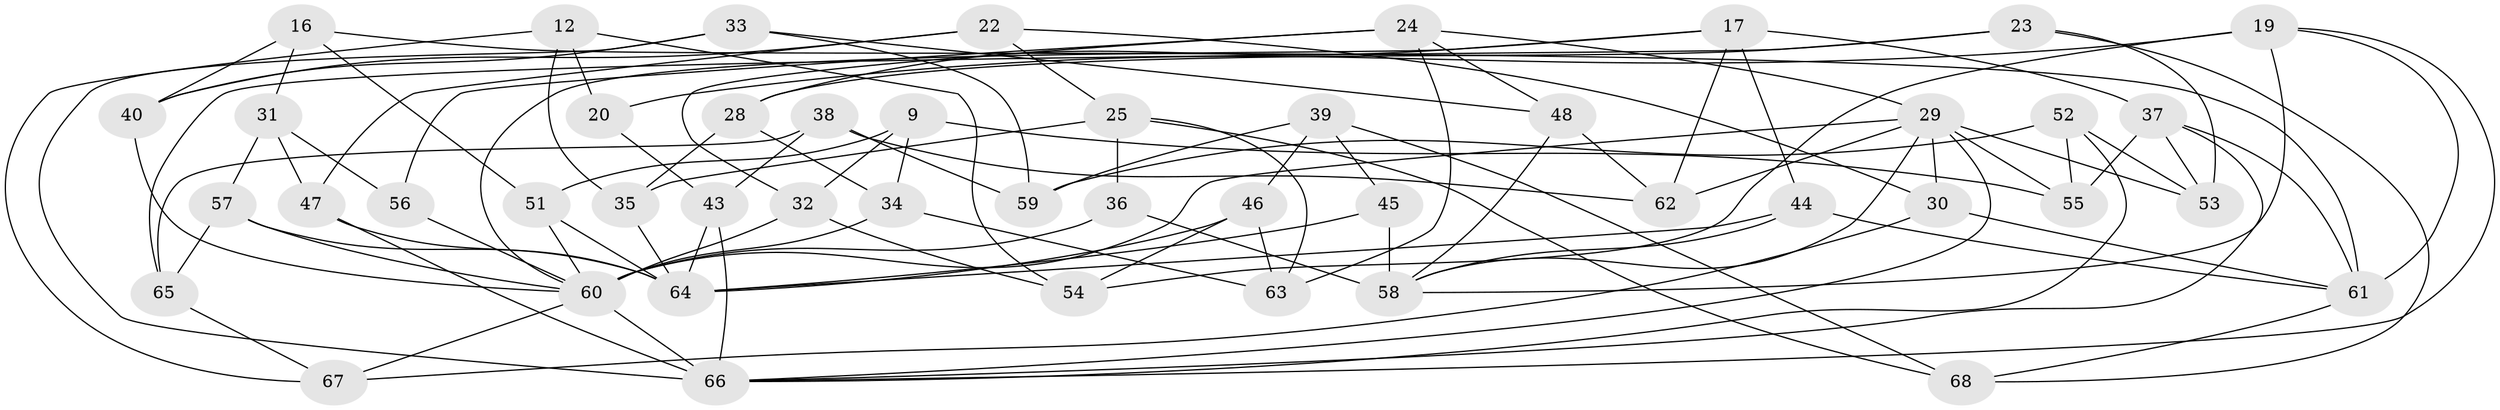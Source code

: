 // original degree distribution, {4: 1.0}
// Generated by graph-tools (version 1.1) at 2025/02/03/04/25 22:02:37]
// undirected, 47 vertices, 106 edges
graph export_dot {
graph [start="1"]
  node [color=gray90,style=filled];
  9;
  12;
  16;
  17 [super="+5"];
  19 [super="+10"];
  20;
  22;
  23;
  24 [super="+21"];
  25 [super="+3"];
  28;
  29 [super="+18"];
  30;
  31;
  32;
  33;
  34;
  35;
  36 [super="+13"];
  37 [super="+26"];
  38;
  39;
  40;
  43;
  44;
  45;
  46;
  47;
  48;
  51;
  52;
  53;
  54;
  55;
  56;
  57;
  58 [super="+27+14"];
  59;
  60 [super="+50+49"];
  61 [super="+8"];
  62;
  63;
  64 [super="+1+42"];
  65;
  66 [super="+41"];
  67;
  68;
  9 -- 32;
  9 -- 34;
  9 -- 55;
  9 -- 51;
  12 -- 54;
  12 -- 20;
  12 -- 35;
  12 -- 67;
  16 -- 40;
  16 -- 31;
  16 -- 61;
  16 -- 51;
  17 -- 62;
  17 -- 28;
  17 -- 37 [weight=2];
  17 -- 44;
  17 -- 60;
  19 -- 20 [weight=2];
  19 -- 61;
  19 -- 54;
  19 -- 58;
  19 -- 66;
  20 -- 43;
  22 -- 30;
  22 -- 40;
  22 -- 25;
  22 -- 47;
  23 -- 53;
  23 -- 28;
  23 -- 65;
  23 -- 68;
  24 -- 48;
  24 -- 56 [weight=2];
  24 -- 32;
  24 -- 63;
  24 -- 29;
  25 -- 35;
  25 -- 68;
  25 -- 36 [weight=2];
  25 -- 63;
  28 -- 34;
  28 -- 35;
  29 -- 62;
  29 -- 55;
  29 -- 53;
  29 -- 58;
  29 -- 30;
  29 -- 60;
  29 -- 66;
  30 -- 67;
  30 -- 61;
  31 -- 47;
  31 -- 57;
  31 -- 56;
  32 -- 60;
  32 -- 54;
  33 -- 59;
  33 -- 66;
  33 -- 40;
  33 -- 48;
  34 -- 63;
  34 -- 60;
  35 -- 64;
  36 -- 58 [weight=2];
  36 -- 60 [weight=2];
  37 -- 53;
  37 -- 55;
  37 -- 66;
  37 -- 61;
  38 -- 59;
  38 -- 62;
  38 -- 65;
  38 -- 43;
  39 -- 45;
  39 -- 59;
  39 -- 46;
  39 -- 68;
  40 -- 60;
  43 -- 64;
  43 -- 66;
  44 -- 64;
  44 -- 58;
  44 -- 61;
  45 -- 58 [weight=2];
  45 -- 64;
  46 -- 54;
  46 -- 63;
  46 -- 64;
  47 -- 64;
  47 -- 66;
  48 -- 62;
  48 -- 58;
  51 -- 64;
  51 -- 60;
  52 -- 53;
  52 -- 59;
  52 -- 55;
  52 -- 66;
  56 -- 60;
  57 -- 64;
  57 -- 65;
  57 -- 60;
  60 -- 66 [weight=3];
  60 -- 67;
  61 -- 68;
  65 -- 67;
}
